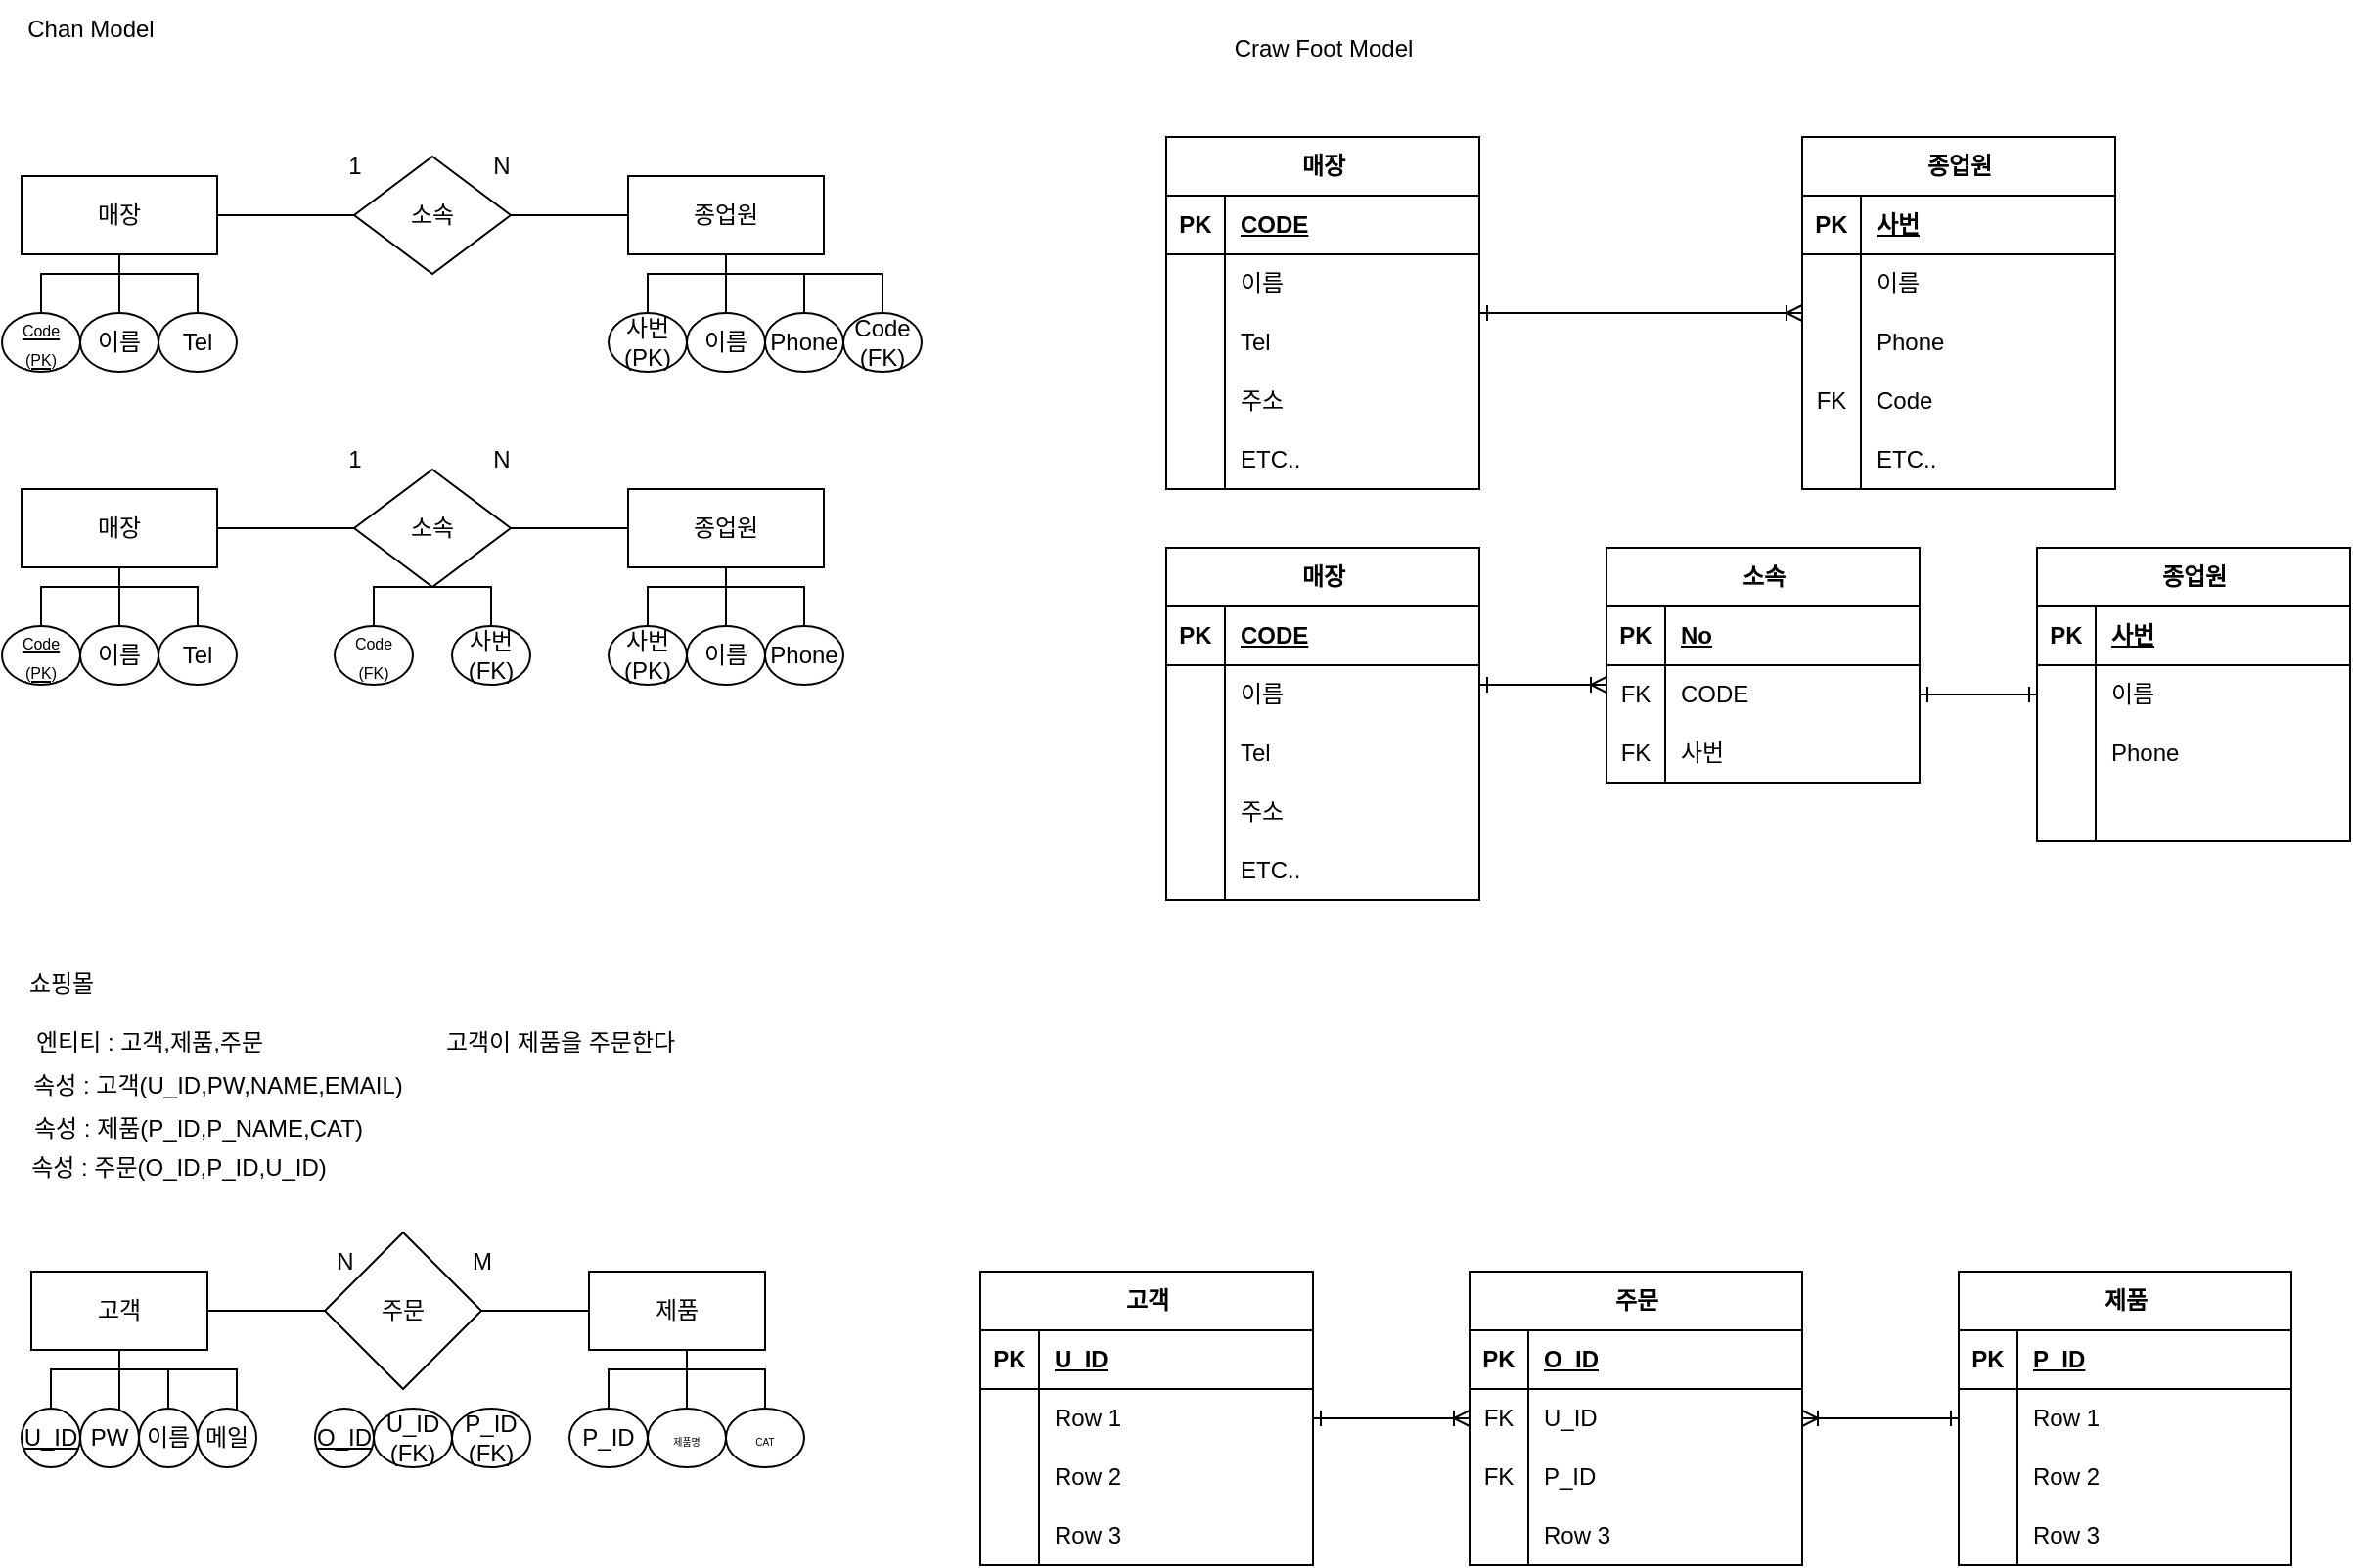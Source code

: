 <mxfile version="21.1.8" type="device">
  <diagram id="R2lEEEUBdFMjLlhIrx00" name="Page-1">
    <mxGraphModel dx="989" dy="527" grid="1" gridSize="10" guides="1" tooltips="1" connect="1" arrows="1" fold="1" page="1" pageScale="1" pageWidth="3300" pageHeight="4681" math="0" shadow="0" extFonts="Permanent Marker^https://fonts.googleapis.com/css?family=Permanent+Marker">
      <root>
        <mxCell id="0" />
        <mxCell id="1" parent="0" />
        <mxCell id="LrqFi6MrWJt78rN_CnwS-1" value="Chan Model" style="text;html=1;align=center;verticalAlign=middle;resizable=0;points=[];autosize=1;strokeColor=none;fillColor=none;" parent="1" vertex="1">
          <mxGeometry x="30" y="40" width="90" height="30" as="geometry" />
        </mxCell>
        <mxCell id="LrqFi6MrWJt78rN_CnwS-2" value="Craw Foot Model" style="text;html=1;align=center;verticalAlign=middle;resizable=0;points=[];autosize=1;strokeColor=none;fillColor=none;" parent="1" vertex="1">
          <mxGeometry x="650" y="50" width="110" height="30" as="geometry" />
        </mxCell>
        <mxCell id="LrqFi6MrWJt78rN_CnwS-6" value="" style="edgeStyle=orthogonalEdgeStyle;rounded=0;orthogonalLoop=1;jettySize=auto;html=1;endArrow=none;endFill=0;" parent="1" source="LrqFi6MrWJt78rN_CnwS-3" target="LrqFi6MrWJt78rN_CnwS-5" edge="1">
          <mxGeometry relative="1" as="geometry" />
        </mxCell>
        <mxCell id="LrqFi6MrWJt78rN_CnwS-3" value="매장" style="whiteSpace=wrap;html=1;align=center;" parent="1" vertex="1">
          <mxGeometry x="40" y="130" width="100" height="40" as="geometry" />
        </mxCell>
        <mxCell id="LrqFi6MrWJt78rN_CnwS-8" value="" style="edgeStyle=orthogonalEdgeStyle;rounded=0;orthogonalLoop=1;jettySize=auto;html=1;endArrow=none;endFill=0;" parent="1" source="LrqFi6MrWJt78rN_CnwS-5" target="LrqFi6MrWJt78rN_CnwS-7" edge="1">
          <mxGeometry relative="1" as="geometry" />
        </mxCell>
        <mxCell id="LrqFi6MrWJt78rN_CnwS-5" value="소속" style="rhombus;whiteSpace=wrap;html=1;" parent="1" vertex="1">
          <mxGeometry x="210" y="120" width="80" height="60" as="geometry" />
        </mxCell>
        <mxCell id="LrqFi6MrWJt78rN_CnwS-7" value="종업원" style="whiteSpace=wrap;html=1;" parent="1" vertex="1">
          <mxGeometry x="350" y="130" width="100" height="40" as="geometry" />
        </mxCell>
        <mxCell id="LrqFi6MrWJt78rN_CnwS-9" value="1" style="text;html=1;align=center;verticalAlign=middle;resizable=0;points=[];autosize=1;strokeColor=none;fillColor=none;" parent="1" vertex="1">
          <mxGeometry x="195" y="110" width="30" height="30" as="geometry" />
        </mxCell>
        <mxCell id="LrqFi6MrWJt78rN_CnwS-10" value="N" style="text;html=1;align=center;verticalAlign=middle;resizable=0;points=[];autosize=1;strokeColor=none;fillColor=none;" parent="1" vertex="1">
          <mxGeometry x="270" y="110" width="30" height="30" as="geometry" />
        </mxCell>
        <mxCell id="LrqFi6MrWJt78rN_CnwS-15" value="" style="edgeStyle=orthogonalEdgeStyle;rounded=0;orthogonalLoop=1;jettySize=auto;html=1;endArrow=none;endFill=0;" parent="1" source="LrqFi6MrWJt78rN_CnwS-11" target="LrqFi6MrWJt78rN_CnwS-3" edge="1">
          <mxGeometry relative="1" as="geometry" />
        </mxCell>
        <mxCell id="LrqFi6MrWJt78rN_CnwS-11" value="&lt;u style=&quot;font-size: 8px;&quot;&gt;Code&lt;br style=&quot;font-size: 8px;&quot;&gt;(PK)&lt;br&gt;&lt;/u&gt;" style="ellipse;whiteSpace=wrap;html=1;" parent="1" vertex="1">
          <mxGeometry x="30" y="200" width="40" height="30" as="geometry" />
        </mxCell>
        <mxCell id="LrqFi6MrWJt78rN_CnwS-16" value="" style="edgeStyle=orthogonalEdgeStyle;rounded=0;orthogonalLoop=1;jettySize=auto;html=1;endArrow=none;endFill=0;" parent="1" source="LrqFi6MrWJt78rN_CnwS-13" target="LrqFi6MrWJt78rN_CnwS-3" edge="1">
          <mxGeometry relative="1" as="geometry" />
        </mxCell>
        <mxCell id="LrqFi6MrWJt78rN_CnwS-13" value="이름" style="ellipse;whiteSpace=wrap;html=1;" parent="1" vertex="1">
          <mxGeometry x="70" y="200" width="40" height="30" as="geometry" />
        </mxCell>
        <mxCell id="LrqFi6MrWJt78rN_CnwS-17" value="" style="edgeStyle=orthogonalEdgeStyle;rounded=0;orthogonalLoop=1;jettySize=auto;html=1;endArrow=none;endFill=0;" parent="1" source="LrqFi6MrWJt78rN_CnwS-14" target="LrqFi6MrWJt78rN_CnwS-3" edge="1">
          <mxGeometry relative="1" as="geometry">
            <Array as="points">
              <mxPoint x="130" y="180" />
              <mxPoint x="90" y="180" />
            </Array>
          </mxGeometry>
        </mxCell>
        <mxCell id="LrqFi6MrWJt78rN_CnwS-14" value="Tel" style="ellipse;whiteSpace=wrap;html=1;" parent="1" vertex="1">
          <mxGeometry x="110" y="200" width="40" height="30" as="geometry" />
        </mxCell>
        <mxCell id="LrqFi6MrWJt78rN_CnwS-21" value="" style="edgeStyle=orthogonalEdgeStyle;rounded=0;orthogonalLoop=1;jettySize=auto;html=1;endArrow=none;endFill=0;" parent="1" source="LrqFi6MrWJt78rN_CnwS-18" target="LrqFi6MrWJt78rN_CnwS-7" edge="1">
          <mxGeometry relative="1" as="geometry">
            <Array as="points">
              <mxPoint x="360" y="180" />
              <mxPoint x="400" y="180" />
            </Array>
          </mxGeometry>
        </mxCell>
        <mxCell id="LrqFi6MrWJt78rN_CnwS-18" value="사번&lt;br&gt;(PK)" style="ellipse;whiteSpace=wrap;html=1;" parent="1" vertex="1">
          <mxGeometry x="340" y="200" width="40" height="30" as="geometry" />
        </mxCell>
        <mxCell id="LrqFi6MrWJt78rN_CnwS-22" value="" style="edgeStyle=orthogonalEdgeStyle;rounded=0;orthogonalLoop=1;jettySize=auto;html=1;endArrow=none;endFill=0;" parent="1" source="LrqFi6MrWJt78rN_CnwS-19" target="LrqFi6MrWJt78rN_CnwS-7" edge="1">
          <mxGeometry relative="1" as="geometry" />
        </mxCell>
        <mxCell id="LrqFi6MrWJt78rN_CnwS-19" value="이름" style="ellipse;whiteSpace=wrap;html=1;" parent="1" vertex="1">
          <mxGeometry x="380" y="200" width="40" height="30" as="geometry" />
        </mxCell>
        <mxCell id="LrqFi6MrWJt78rN_CnwS-23" value="" style="edgeStyle=orthogonalEdgeStyle;rounded=0;orthogonalLoop=1;jettySize=auto;html=1;endArrow=none;endFill=0;" parent="1" source="LrqFi6MrWJt78rN_CnwS-20" target="LrqFi6MrWJt78rN_CnwS-7" edge="1">
          <mxGeometry relative="1" as="geometry">
            <Array as="points">
              <mxPoint x="440" y="180" />
              <mxPoint x="400" y="180" />
            </Array>
          </mxGeometry>
        </mxCell>
        <mxCell id="LrqFi6MrWJt78rN_CnwS-20" value="Phone" style="ellipse;whiteSpace=wrap;html=1;" parent="1" vertex="1">
          <mxGeometry x="420" y="200" width="40" height="30" as="geometry" />
        </mxCell>
        <mxCell id="LrqFi6MrWJt78rN_CnwS-25" value="" style="edgeStyle=orthogonalEdgeStyle;rounded=0;orthogonalLoop=1;jettySize=auto;html=1;endArrow=none;endFill=0;" parent="1" source="LrqFi6MrWJt78rN_CnwS-24" target="LrqFi6MrWJt78rN_CnwS-7" edge="1">
          <mxGeometry relative="1" as="geometry">
            <Array as="points">
              <mxPoint x="480" y="180" />
              <mxPoint x="400" y="180" />
            </Array>
          </mxGeometry>
        </mxCell>
        <mxCell id="LrqFi6MrWJt78rN_CnwS-24" value="Code&lt;br&gt;(FK)" style="ellipse;whiteSpace=wrap;html=1;" parent="1" vertex="1">
          <mxGeometry x="460" y="200" width="40" height="30" as="geometry" />
        </mxCell>
        <mxCell id="LrqFi6MrWJt78rN_CnwS-26" value="" style="edgeStyle=orthogonalEdgeStyle;rounded=0;orthogonalLoop=1;jettySize=auto;html=1;endArrow=none;endFill=0;" parent="1" source="LrqFi6MrWJt78rN_CnwS-27" target="LrqFi6MrWJt78rN_CnwS-29" edge="1">
          <mxGeometry relative="1" as="geometry" />
        </mxCell>
        <mxCell id="LrqFi6MrWJt78rN_CnwS-27" value="매장" style="whiteSpace=wrap;html=1;align=center;" parent="1" vertex="1">
          <mxGeometry x="40" y="290" width="100" height="40" as="geometry" />
        </mxCell>
        <mxCell id="LrqFi6MrWJt78rN_CnwS-28" value="" style="edgeStyle=orthogonalEdgeStyle;rounded=0;orthogonalLoop=1;jettySize=auto;html=1;endArrow=none;endFill=0;" parent="1" source="LrqFi6MrWJt78rN_CnwS-29" target="LrqFi6MrWJt78rN_CnwS-30" edge="1">
          <mxGeometry relative="1" as="geometry" />
        </mxCell>
        <mxCell id="LrqFi6MrWJt78rN_CnwS-29" value="소속" style="rhombus;whiteSpace=wrap;html=1;" parent="1" vertex="1">
          <mxGeometry x="210" y="280" width="80" height="60" as="geometry" />
        </mxCell>
        <mxCell id="LrqFi6MrWJt78rN_CnwS-30" value="종업원" style="whiteSpace=wrap;html=1;" parent="1" vertex="1">
          <mxGeometry x="350" y="290" width="100" height="40" as="geometry" />
        </mxCell>
        <mxCell id="LrqFi6MrWJt78rN_CnwS-31" value="1" style="text;html=1;align=center;verticalAlign=middle;resizable=0;points=[];autosize=1;strokeColor=none;fillColor=none;" parent="1" vertex="1">
          <mxGeometry x="195" y="260" width="30" height="30" as="geometry" />
        </mxCell>
        <mxCell id="LrqFi6MrWJt78rN_CnwS-52" value="" style="edgeStyle=orthogonalEdgeStyle;rounded=0;orthogonalLoop=1;jettySize=auto;html=1;exitX=0.5;exitY=1;exitDx=0;exitDy=0;endArrow=none;endFill=0;" parent="1" source="LrqFi6MrWJt78rN_CnwS-29" target="LrqFi6MrWJt78rN_CnwS-50" edge="1">
          <mxGeometry relative="1" as="geometry">
            <Array as="points">
              <mxPoint x="280" y="340" />
            </Array>
          </mxGeometry>
        </mxCell>
        <mxCell id="LrqFi6MrWJt78rN_CnwS-32" value="N" style="text;html=1;align=center;verticalAlign=middle;resizable=0;points=[];autosize=1;strokeColor=none;fillColor=none;" parent="1" vertex="1">
          <mxGeometry x="270" y="260" width="30" height="30" as="geometry" />
        </mxCell>
        <mxCell id="LrqFi6MrWJt78rN_CnwS-33" value="" style="edgeStyle=orthogonalEdgeStyle;rounded=0;orthogonalLoop=1;jettySize=auto;html=1;endArrow=none;endFill=0;" parent="1" source="LrqFi6MrWJt78rN_CnwS-34" target="LrqFi6MrWJt78rN_CnwS-27" edge="1">
          <mxGeometry relative="1" as="geometry" />
        </mxCell>
        <mxCell id="LrqFi6MrWJt78rN_CnwS-34" value="&lt;u style=&quot;font-size: 8px;&quot;&gt;Code&lt;br style=&quot;font-size: 8px;&quot;&gt;(PK)&lt;br&gt;&lt;/u&gt;" style="ellipse;whiteSpace=wrap;html=1;" parent="1" vertex="1">
          <mxGeometry x="30" y="360" width="40" height="30" as="geometry" />
        </mxCell>
        <mxCell id="LrqFi6MrWJt78rN_CnwS-35" value="" style="edgeStyle=orthogonalEdgeStyle;rounded=0;orthogonalLoop=1;jettySize=auto;html=1;endArrow=none;endFill=0;" parent="1" source="LrqFi6MrWJt78rN_CnwS-36" target="LrqFi6MrWJt78rN_CnwS-27" edge="1">
          <mxGeometry relative="1" as="geometry" />
        </mxCell>
        <mxCell id="LrqFi6MrWJt78rN_CnwS-36" value="이름" style="ellipse;whiteSpace=wrap;html=1;" parent="1" vertex="1">
          <mxGeometry x="70" y="360" width="40" height="30" as="geometry" />
        </mxCell>
        <mxCell id="LrqFi6MrWJt78rN_CnwS-37" value="" style="edgeStyle=orthogonalEdgeStyle;rounded=0;orthogonalLoop=1;jettySize=auto;html=1;endArrow=none;endFill=0;" parent="1" source="LrqFi6MrWJt78rN_CnwS-38" target="LrqFi6MrWJt78rN_CnwS-27" edge="1">
          <mxGeometry relative="1" as="geometry">
            <Array as="points">
              <mxPoint x="130" y="340" />
              <mxPoint x="90" y="340" />
            </Array>
          </mxGeometry>
        </mxCell>
        <mxCell id="LrqFi6MrWJt78rN_CnwS-38" value="Tel" style="ellipse;whiteSpace=wrap;html=1;" parent="1" vertex="1">
          <mxGeometry x="110" y="360" width="40" height="30" as="geometry" />
        </mxCell>
        <mxCell id="LrqFi6MrWJt78rN_CnwS-39" value="" style="edgeStyle=orthogonalEdgeStyle;rounded=0;orthogonalLoop=1;jettySize=auto;html=1;endArrow=none;endFill=0;" parent="1" source="LrqFi6MrWJt78rN_CnwS-40" target="LrqFi6MrWJt78rN_CnwS-30" edge="1">
          <mxGeometry relative="1" as="geometry">
            <Array as="points">
              <mxPoint x="360" y="340" />
              <mxPoint x="400" y="340" />
            </Array>
          </mxGeometry>
        </mxCell>
        <mxCell id="LrqFi6MrWJt78rN_CnwS-40" value="사번&lt;br&gt;(PK)" style="ellipse;whiteSpace=wrap;html=1;" parent="1" vertex="1">
          <mxGeometry x="340" y="360" width="40" height="30" as="geometry" />
        </mxCell>
        <mxCell id="LrqFi6MrWJt78rN_CnwS-41" value="" style="edgeStyle=orthogonalEdgeStyle;rounded=0;orthogonalLoop=1;jettySize=auto;html=1;endArrow=none;endFill=0;" parent="1" source="LrqFi6MrWJt78rN_CnwS-42" target="LrqFi6MrWJt78rN_CnwS-30" edge="1">
          <mxGeometry relative="1" as="geometry" />
        </mxCell>
        <mxCell id="LrqFi6MrWJt78rN_CnwS-42" value="이름" style="ellipse;whiteSpace=wrap;html=1;" parent="1" vertex="1">
          <mxGeometry x="380" y="360" width="40" height="30" as="geometry" />
        </mxCell>
        <mxCell id="LrqFi6MrWJt78rN_CnwS-43" value="" style="edgeStyle=orthogonalEdgeStyle;rounded=0;orthogonalLoop=1;jettySize=auto;html=1;endArrow=none;endFill=0;" parent="1" source="LrqFi6MrWJt78rN_CnwS-44" target="LrqFi6MrWJt78rN_CnwS-30" edge="1">
          <mxGeometry relative="1" as="geometry">
            <Array as="points">
              <mxPoint x="440" y="340" />
              <mxPoint x="400" y="340" />
            </Array>
          </mxGeometry>
        </mxCell>
        <mxCell id="LrqFi6MrWJt78rN_CnwS-44" value="Phone" style="ellipse;whiteSpace=wrap;html=1;" parent="1" vertex="1">
          <mxGeometry x="420" y="360" width="40" height="30" as="geometry" />
        </mxCell>
        <mxCell id="LrqFi6MrWJt78rN_CnwS-49" value="" style="edgeStyle=orthogonalEdgeStyle;rounded=0;orthogonalLoop=1;jettySize=auto;html=1;entryX=0.5;entryY=1;entryDx=0;entryDy=0;endArrow=none;endFill=0;" parent="1" source="LrqFi6MrWJt78rN_CnwS-47" target="LrqFi6MrWJt78rN_CnwS-29" edge="1">
          <mxGeometry relative="1" as="geometry" />
        </mxCell>
        <mxCell id="LrqFi6MrWJt78rN_CnwS-47" value="&lt;span style=&quot;font-size: 8px;&quot;&gt;Code&lt;br&gt;(FK)&lt;br&gt;&lt;/span&gt;" style="ellipse;whiteSpace=wrap;html=1;" parent="1" vertex="1">
          <mxGeometry x="200" y="360" width="40" height="30" as="geometry" />
        </mxCell>
        <mxCell id="LrqFi6MrWJt78rN_CnwS-50" value="사번&lt;br&gt;(FK)" style="ellipse;whiteSpace=wrap;html=1;" parent="1" vertex="1">
          <mxGeometry x="260" y="360" width="40" height="30" as="geometry" />
        </mxCell>
        <mxCell id="LrqFi6MrWJt78rN_CnwS-97" value="" style="edgeStyle=orthogonalEdgeStyle;rounded=0;orthogonalLoop=1;jettySize=auto;html=1;startArrow=ERone;startFill=0;endArrow=ERoneToMany;endFill=0;" parent="1" source="LrqFi6MrWJt78rN_CnwS-53" target="LrqFi6MrWJt78rN_CnwS-81" edge="1">
          <mxGeometry relative="1" as="geometry" />
        </mxCell>
        <mxCell id="LrqFi6MrWJt78rN_CnwS-53" value="매장" style="shape=table;startSize=30;container=1;collapsible=1;childLayout=tableLayout;fixedRows=1;rowLines=0;fontStyle=1;align=center;resizeLast=1;html=1;" parent="1" vertex="1">
          <mxGeometry x="625" y="110" width="160" height="180" as="geometry" />
        </mxCell>
        <mxCell id="LrqFi6MrWJt78rN_CnwS-54" value="" style="shape=tableRow;horizontal=0;startSize=0;swimlaneHead=0;swimlaneBody=0;fillColor=none;collapsible=0;dropTarget=0;points=[[0,0.5],[1,0.5]];portConstraint=eastwest;top=0;left=0;right=0;bottom=1;" parent="LrqFi6MrWJt78rN_CnwS-53" vertex="1">
          <mxGeometry y="30" width="160" height="30" as="geometry" />
        </mxCell>
        <mxCell id="LrqFi6MrWJt78rN_CnwS-55" value="PK" style="shape=partialRectangle;connectable=0;fillColor=none;top=0;left=0;bottom=0;right=0;fontStyle=1;overflow=hidden;whiteSpace=wrap;html=1;" parent="LrqFi6MrWJt78rN_CnwS-54" vertex="1">
          <mxGeometry width="30" height="30" as="geometry">
            <mxRectangle width="30" height="30" as="alternateBounds" />
          </mxGeometry>
        </mxCell>
        <mxCell id="LrqFi6MrWJt78rN_CnwS-56" value="CODE" style="shape=partialRectangle;connectable=0;fillColor=none;top=0;left=0;bottom=0;right=0;align=left;spacingLeft=6;fontStyle=5;overflow=hidden;whiteSpace=wrap;html=1;" parent="LrqFi6MrWJt78rN_CnwS-54" vertex="1">
          <mxGeometry x="30" width="130" height="30" as="geometry">
            <mxRectangle width="130" height="30" as="alternateBounds" />
          </mxGeometry>
        </mxCell>
        <mxCell id="LrqFi6MrWJt78rN_CnwS-57" value="" style="shape=tableRow;horizontal=0;startSize=0;swimlaneHead=0;swimlaneBody=0;fillColor=none;collapsible=0;dropTarget=0;points=[[0,0.5],[1,0.5]];portConstraint=eastwest;top=0;left=0;right=0;bottom=0;" parent="LrqFi6MrWJt78rN_CnwS-53" vertex="1">
          <mxGeometry y="60" width="160" height="30" as="geometry" />
        </mxCell>
        <mxCell id="LrqFi6MrWJt78rN_CnwS-58" value="" style="shape=partialRectangle;connectable=0;fillColor=none;top=0;left=0;bottom=0;right=0;editable=1;overflow=hidden;whiteSpace=wrap;html=1;" parent="LrqFi6MrWJt78rN_CnwS-57" vertex="1">
          <mxGeometry width="30" height="30" as="geometry">
            <mxRectangle width="30" height="30" as="alternateBounds" />
          </mxGeometry>
        </mxCell>
        <mxCell id="LrqFi6MrWJt78rN_CnwS-59" value="이름" style="shape=partialRectangle;connectable=0;fillColor=none;top=0;left=0;bottom=0;right=0;align=left;spacingLeft=6;overflow=hidden;whiteSpace=wrap;html=1;" parent="LrqFi6MrWJt78rN_CnwS-57" vertex="1">
          <mxGeometry x="30" width="130" height="30" as="geometry">
            <mxRectangle width="130" height="30" as="alternateBounds" />
          </mxGeometry>
        </mxCell>
        <mxCell id="LrqFi6MrWJt78rN_CnwS-60" value="" style="shape=tableRow;horizontal=0;startSize=0;swimlaneHead=0;swimlaneBody=0;fillColor=none;collapsible=0;dropTarget=0;points=[[0,0.5],[1,0.5]];portConstraint=eastwest;top=0;left=0;right=0;bottom=0;" parent="LrqFi6MrWJt78rN_CnwS-53" vertex="1">
          <mxGeometry y="90" width="160" height="30" as="geometry" />
        </mxCell>
        <mxCell id="LrqFi6MrWJt78rN_CnwS-61" value="" style="shape=partialRectangle;connectable=0;fillColor=none;top=0;left=0;bottom=0;right=0;editable=1;overflow=hidden;whiteSpace=wrap;html=1;" parent="LrqFi6MrWJt78rN_CnwS-60" vertex="1">
          <mxGeometry width="30" height="30" as="geometry">
            <mxRectangle width="30" height="30" as="alternateBounds" />
          </mxGeometry>
        </mxCell>
        <mxCell id="LrqFi6MrWJt78rN_CnwS-62" value="Tel" style="shape=partialRectangle;connectable=0;fillColor=none;top=0;left=0;bottom=0;right=0;align=left;spacingLeft=6;overflow=hidden;whiteSpace=wrap;html=1;" parent="LrqFi6MrWJt78rN_CnwS-60" vertex="1">
          <mxGeometry x="30" width="130" height="30" as="geometry">
            <mxRectangle width="130" height="30" as="alternateBounds" />
          </mxGeometry>
        </mxCell>
        <mxCell id="LrqFi6MrWJt78rN_CnwS-63" value="" style="shape=tableRow;horizontal=0;startSize=0;swimlaneHead=0;swimlaneBody=0;fillColor=none;collapsible=0;dropTarget=0;points=[[0,0.5],[1,0.5]];portConstraint=eastwest;top=0;left=0;right=0;bottom=0;" parent="LrqFi6MrWJt78rN_CnwS-53" vertex="1">
          <mxGeometry y="120" width="160" height="30" as="geometry" />
        </mxCell>
        <mxCell id="LrqFi6MrWJt78rN_CnwS-64" value="" style="shape=partialRectangle;connectable=0;fillColor=none;top=0;left=0;bottom=0;right=0;editable=1;overflow=hidden;whiteSpace=wrap;html=1;" parent="LrqFi6MrWJt78rN_CnwS-63" vertex="1">
          <mxGeometry width="30" height="30" as="geometry">
            <mxRectangle width="30" height="30" as="alternateBounds" />
          </mxGeometry>
        </mxCell>
        <mxCell id="LrqFi6MrWJt78rN_CnwS-65" value="주소" style="shape=partialRectangle;connectable=0;fillColor=none;top=0;left=0;bottom=0;right=0;align=left;spacingLeft=6;overflow=hidden;whiteSpace=wrap;html=1;" parent="LrqFi6MrWJt78rN_CnwS-63" vertex="1">
          <mxGeometry x="30" width="130" height="30" as="geometry">
            <mxRectangle width="130" height="30" as="alternateBounds" />
          </mxGeometry>
        </mxCell>
        <mxCell id="LrqFi6MrWJt78rN_CnwS-66" value="" style="shape=tableRow;horizontal=0;startSize=0;swimlaneHead=0;swimlaneBody=0;fillColor=none;collapsible=0;dropTarget=0;points=[[0,0.5],[1,0.5]];portConstraint=eastwest;top=0;left=0;right=0;bottom=0;" parent="LrqFi6MrWJt78rN_CnwS-53" vertex="1">
          <mxGeometry y="150" width="160" height="30" as="geometry" />
        </mxCell>
        <mxCell id="LrqFi6MrWJt78rN_CnwS-67" value="" style="shape=partialRectangle;connectable=0;fillColor=none;top=0;left=0;bottom=0;right=0;editable=1;overflow=hidden;whiteSpace=wrap;html=1;" parent="LrqFi6MrWJt78rN_CnwS-66" vertex="1">
          <mxGeometry width="30" height="30" as="geometry">
            <mxRectangle width="30" height="30" as="alternateBounds" />
          </mxGeometry>
        </mxCell>
        <mxCell id="LrqFi6MrWJt78rN_CnwS-68" value="ETC.." style="shape=partialRectangle;connectable=0;fillColor=none;top=0;left=0;bottom=0;right=0;align=left;spacingLeft=6;overflow=hidden;whiteSpace=wrap;html=1;" parent="LrqFi6MrWJt78rN_CnwS-66" vertex="1">
          <mxGeometry x="30" width="130" height="30" as="geometry">
            <mxRectangle width="130" height="30" as="alternateBounds" />
          </mxGeometry>
        </mxCell>
        <mxCell id="LrqFi6MrWJt78rN_CnwS-81" value="종업원" style="shape=table;startSize=30;container=1;collapsible=1;childLayout=tableLayout;fixedRows=1;rowLines=0;fontStyle=1;align=center;resizeLast=1;html=1;" parent="1" vertex="1">
          <mxGeometry x="950" y="110" width="160" height="180" as="geometry" />
        </mxCell>
        <mxCell id="LrqFi6MrWJt78rN_CnwS-82" value="" style="shape=tableRow;horizontal=0;startSize=0;swimlaneHead=0;swimlaneBody=0;fillColor=none;collapsible=0;dropTarget=0;points=[[0,0.5],[1,0.5]];portConstraint=eastwest;top=0;left=0;right=0;bottom=1;" parent="LrqFi6MrWJt78rN_CnwS-81" vertex="1">
          <mxGeometry y="30" width="160" height="30" as="geometry" />
        </mxCell>
        <mxCell id="LrqFi6MrWJt78rN_CnwS-83" value="PK" style="shape=partialRectangle;connectable=0;fillColor=none;top=0;left=0;bottom=0;right=0;fontStyle=1;overflow=hidden;whiteSpace=wrap;html=1;" parent="LrqFi6MrWJt78rN_CnwS-82" vertex="1">
          <mxGeometry width="30" height="30" as="geometry">
            <mxRectangle width="30" height="30" as="alternateBounds" />
          </mxGeometry>
        </mxCell>
        <mxCell id="LrqFi6MrWJt78rN_CnwS-84" value="사번" style="shape=partialRectangle;connectable=0;fillColor=none;top=0;left=0;bottom=0;right=0;align=left;spacingLeft=6;fontStyle=5;overflow=hidden;whiteSpace=wrap;html=1;" parent="LrqFi6MrWJt78rN_CnwS-82" vertex="1">
          <mxGeometry x="30" width="130" height="30" as="geometry">
            <mxRectangle width="130" height="30" as="alternateBounds" />
          </mxGeometry>
        </mxCell>
        <mxCell id="LrqFi6MrWJt78rN_CnwS-85" value="" style="shape=tableRow;horizontal=0;startSize=0;swimlaneHead=0;swimlaneBody=0;fillColor=none;collapsible=0;dropTarget=0;points=[[0,0.5],[1,0.5]];portConstraint=eastwest;top=0;left=0;right=0;bottom=0;" parent="LrqFi6MrWJt78rN_CnwS-81" vertex="1">
          <mxGeometry y="60" width="160" height="30" as="geometry" />
        </mxCell>
        <mxCell id="LrqFi6MrWJt78rN_CnwS-86" value="" style="shape=partialRectangle;connectable=0;fillColor=none;top=0;left=0;bottom=0;right=0;editable=1;overflow=hidden;whiteSpace=wrap;html=1;" parent="LrqFi6MrWJt78rN_CnwS-85" vertex="1">
          <mxGeometry width="30" height="30" as="geometry">
            <mxRectangle width="30" height="30" as="alternateBounds" />
          </mxGeometry>
        </mxCell>
        <mxCell id="LrqFi6MrWJt78rN_CnwS-87" value="이름" style="shape=partialRectangle;connectable=0;fillColor=none;top=0;left=0;bottom=0;right=0;align=left;spacingLeft=6;overflow=hidden;whiteSpace=wrap;html=1;" parent="LrqFi6MrWJt78rN_CnwS-85" vertex="1">
          <mxGeometry x="30" width="130" height="30" as="geometry">
            <mxRectangle width="130" height="30" as="alternateBounds" />
          </mxGeometry>
        </mxCell>
        <mxCell id="LrqFi6MrWJt78rN_CnwS-88" value="" style="shape=tableRow;horizontal=0;startSize=0;swimlaneHead=0;swimlaneBody=0;fillColor=none;collapsible=0;dropTarget=0;points=[[0,0.5],[1,0.5]];portConstraint=eastwest;top=0;left=0;right=0;bottom=0;" parent="LrqFi6MrWJt78rN_CnwS-81" vertex="1">
          <mxGeometry y="90" width="160" height="30" as="geometry" />
        </mxCell>
        <mxCell id="LrqFi6MrWJt78rN_CnwS-89" value="" style="shape=partialRectangle;connectable=0;fillColor=none;top=0;left=0;bottom=0;right=0;editable=1;overflow=hidden;whiteSpace=wrap;html=1;" parent="LrqFi6MrWJt78rN_CnwS-88" vertex="1">
          <mxGeometry width="30" height="30" as="geometry">
            <mxRectangle width="30" height="30" as="alternateBounds" />
          </mxGeometry>
        </mxCell>
        <mxCell id="LrqFi6MrWJt78rN_CnwS-90" value="Phone" style="shape=partialRectangle;connectable=0;fillColor=none;top=0;left=0;bottom=0;right=0;align=left;spacingLeft=6;overflow=hidden;whiteSpace=wrap;html=1;" parent="LrqFi6MrWJt78rN_CnwS-88" vertex="1">
          <mxGeometry x="30" width="130" height="30" as="geometry">
            <mxRectangle width="130" height="30" as="alternateBounds" />
          </mxGeometry>
        </mxCell>
        <mxCell id="LrqFi6MrWJt78rN_CnwS-91" value="" style="shape=tableRow;horizontal=0;startSize=0;swimlaneHead=0;swimlaneBody=0;fillColor=none;collapsible=0;dropTarget=0;points=[[0,0.5],[1,0.5]];portConstraint=eastwest;top=0;left=0;right=0;bottom=0;" parent="LrqFi6MrWJt78rN_CnwS-81" vertex="1">
          <mxGeometry y="120" width="160" height="30" as="geometry" />
        </mxCell>
        <mxCell id="LrqFi6MrWJt78rN_CnwS-92" value="FK" style="shape=partialRectangle;connectable=0;fillColor=none;top=0;left=0;bottom=0;right=0;editable=1;overflow=hidden;whiteSpace=wrap;html=1;" parent="LrqFi6MrWJt78rN_CnwS-91" vertex="1">
          <mxGeometry width="30" height="30" as="geometry">
            <mxRectangle width="30" height="30" as="alternateBounds" />
          </mxGeometry>
        </mxCell>
        <mxCell id="LrqFi6MrWJt78rN_CnwS-93" value="Code" style="shape=partialRectangle;connectable=0;fillColor=none;top=0;left=0;bottom=0;right=0;align=left;spacingLeft=6;overflow=hidden;whiteSpace=wrap;html=1;" parent="LrqFi6MrWJt78rN_CnwS-91" vertex="1">
          <mxGeometry x="30" width="130" height="30" as="geometry">
            <mxRectangle width="130" height="30" as="alternateBounds" />
          </mxGeometry>
        </mxCell>
        <mxCell id="LrqFi6MrWJt78rN_CnwS-94" value="" style="shape=tableRow;horizontal=0;startSize=0;swimlaneHead=0;swimlaneBody=0;fillColor=none;collapsible=0;dropTarget=0;points=[[0,0.5],[1,0.5]];portConstraint=eastwest;top=0;left=0;right=0;bottom=0;" parent="LrqFi6MrWJt78rN_CnwS-81" vertex="1">
          <mxGeometry y="150" width="160" height="30" as="geometry" />
        </mxCell>
        <mxCell id="LrqFi6MrWJt78rN_CnwS-95" value="" style="shape=partialRectangle;connectable=0;fillColor=none;top=0;left=0;bottom=0;right=0;editable=1;overflow=hidden;whiteSpace=wrap;html=1;" parent="LrqFi6MrWJt78rN_CnwS-94" vertex="1">
          <mxGeometry width="30" height="30" as="geometry">
            <mxRectangle width="30" height="30" as="alternateBounds" />
          </mxGeometry>
        </mxCell>
        <mxCell id="LrqFi6MrWJt78rN_CnwS-96" value="ETC.." style="shape=partialRectangle;connectable=0;fillColor=none;top=0;left=0;bottom=0;right=0;align=left;spacingLeft=6;overflow=hidden;whiteSpace=wrap;html=1;" parent="LrqFi6MrWJt78rN_CnwS-94" vertex="1">
          <mxGeometry x="30" width="130" height="30" as="geometry">
            <mxRectangle width="130" height="30" as="alternateBounds" />
          </mxGeometry>
        </mxCell>
        <mxCell id="LrqFi6MrWJt78rN_CnwS-146" value="" style="edgeStyle=orthogonalEdgeStyle;rounded=0;orthogonalLoop=1;jettySize=auto;html=1;startArrow=ERone;startFill=0;endArrow=ERoneToMany;endFill=0;" parent="1" source="LrqFi6MrWJt78rN_CnwS-98" target="LrqFi6MrWJt78rN_CnwS-130" edge="1">
          <mxGeometry relative="1" as="geometry">
            <Array as="points">
              <mxPoint x="820" y="390" />
              <mxPoint x="820" y="390" />
            </Array>
          </mxGeometry>
        </mxCell>
        <mxCell id="LrqFi6MrWJt78rN_CnwS-98" value="매장" style="shape=table;startSize=30;container=1;collapsible=1;childLayout=tableLayout;fixedRows=1;rowLines=0;fontStyle=1;align=center;resizeLast=1;html=1;" parent="1" vertex="1">
          <mxGeometry x="625" y="320" width="160" height="180" as="geometry" />
        </mxCell>
        <mxCell id="LrqFi6MrWJt78rN_CnwS-99" value="" style="shape=tableRow;horizontal=0;startSize=0;swimlaneHead=0;swimlaneBody=0;fillColor=none;collapsible=0;dropTarget=0;points=[[0,0.5],[1,0.5]];portConstraint=eastwest;top=0;left=0;right=0;bottom=1;" parent="LrqFi6MrWJt78rN_CnwS-98" vertex="1">
          <mxGeometry y="30" width="160" height="30" as="geometry" />
        </mxCell>
        <mxCell id="LrqFi6MrWJt78rN_CnwS-100" value="PK" style="shape=partialRectangle;connectable=0;fillColor=none;top=0;left=0;bottom=0;right=0;fontStyle=1;overflow=hidden;whiteSpace=wrap;html=1;" parent="LrqFi6MrWJt78rN_CnwS-99" vertex="1">
          <mxGeometry width="30" height="30" as="geometry">
            <mxRectangle width="30" height="30" as="alternateBounds" />
          </mxGeometry>
        </mxCell>
        <mxCell id="LrqFi6MrWJt78rN_CnwS-101" value="CODE" style="shape=partialRectangle;connectable=0;fillColor=none;top=0;left=0;bottom=0;right=0;align=left;spacingLeft=6;fontStyle=5;overflow=hidden;whiteSpace=wrap;html=1;" parent="LrqFi6MrWJt78rN_CnwS-99" vertex="1">
          <mxGeometry x="30" width="130" height="30" as="geometry">
            <mxRectangle width="130" height="30" as="alternateBounds" />
          </mxGeometry>
        </mxCell>
        <mxCell id="LrqFi6MrWJt78rN_CnwS-102" value="" style="shape=tableRow;horizontal=0;startSize=0;swimlaneHead=0;swimlaneBody=0;fillColor=none;collapsible=0;dropTarget=0;points=[[0,0.5],[1,0.5]];portConstraint=eastwest;top=0;left=0;right=0;bottom=0;" parent="LrqFi6MrWJt78rN_CnwS-98" vertex="1">
          <mxGeometry y="60" width="160" height="30" as="geometry" />
        </mxCell>
        <mxCell id="LrqFi6MrWJt78rN_CnwS-103" value="" style="shape=partialRectangle;connectable=0;fillColor=none;top=0;left=0;bottom=0;right=0;editable=1;overflow=hidden;whiteSpace=wrap;html=1;" parent="LrqFi6MrWJt78rN_CnwS-102" vertex="1">
          <mxGeometry width="30" height="30" as="geometry">
            <mxRectangle width="30" height="30" as="alternateBounds" />
          </mxGeometry>
        </mxCell>
        <mxCell id="LrqFi6MrWJt78rN_CnwS-104" value="이름" style="shape=partialRectangle;connectable=0;fillColor=none;top=0;left=0;bottom=0;right=0;align=left;spacingLeft=6;overflow=hidden;whiteSpace=wrap;html=1;" parent="LrqFi6MrWJt78rN_CnwS-102" vertex="1">
          <mxGeometry x="30" width="130" height="30" as="geometry">
            <mxRectangle width="130" height="30" as="alternateBounds" />
          </mxGeometry>
        </mxCell>
        <mxCell id="LrqFi6MrWJt78rN_CnwS-105" value="" style="shape=tableRow;horizontal=0;startSize=0;swimlaneHead=0;swimlaneBody=0;fillColor=none;collapsible=0;dropTarget=0;points=[[0,0.5],[1,0.5]];portConstraint=eastwest;top=0;left=0;right=0;bottom=0;" parent="LrqFi6MrWJt78rN_CnwS-98" vertex="1">
          <mxGeometry y="90" width="160" height="30" as="geometry" />
        </mxCell>
        <mxCell id="LrqFi6MrWJt78rN_CnwS-106" value="" style="shape=partialRectangle;connectable=0;fillColor=none;top=0;left=0;bottom=0;right=0;editable=1;overflow=hidden;whiteSpace=wrap;html=1;" parent="LrqFi6MrWJt78rN_CnwS-105" vertex="1">
          <mxGeometry width="30" height="30" as="geometry">
            <mxRectangle width="30" height="30" as="alternateBounds" />
          </mxGeometry>
        </mxCell>
        <mxCell id="LrqFi6MrWJt78rN_CnwS-107" value="Tel" style="shape=partialRectangle;connectable=0;fillColor=none;top=0;left=0;bottom=0;right=0;align=left;spacingLeft=6;overflow=hidden;whiteSpace=wrap;html=1;" parent="LrqFi6MrWJt78rN_CnwS-105" vertex="1">
          <mxGeometry x="30" width="130" height="30" as="geometry">
            <mxRectangle width="130" height="30" as="alternateBounds" />
          </mxGeometry>
        </mxCell>
        <mxCell id="LrqFi6MrWJt78rN_CnwS-108" value="" style="shape=tableRow;horizontal=0;startSize=0;swimlaneHead=0;swimlaneBody=0;fillColor=none;collapsible=0;dropTarget=0;points=[[0,0.5],[1,0.5]];portConstraint=eastwest;top=0;left=0;right=0;bottom=0;" parent="LrqFi6MrWJt78rN_CnwS-98" vertex="1">
          <mxGeometry y="120" width="160" height="30" as="geometry" />
        </mxCell>
        <mxCell id="LrqFi6MrWJt78rN_CnwS-109" value="" style="shape=partialRectangle;connectable=0;fillColor=none;top=0;left=0;bottom=0;right=0;editable=1;overflow=hidden;whiteSpace=wrap;html=1;" parent="LrqFi6MrWJt78rN_CnwS-108" vertex="1">
          <mxGeometry width="30" height="30" as="geometry">
            <mxRectangle width="30" height="30" as="alternateBounds" />
          </mxGeometry>
        </mxCell>
        <mxCell id="LrqFi6MrWJt78rN_CnwS-110" value="주소" style="shape=partialRectangle;connectable=0;fillColor=none;top=0;left=0;bottom=0;right=0;align=left;spacingLeft=6;overflow=hidden;whiteSpace=wrap;html=1;" parent="LrqFi6MrWJt78rN_CnwS-108" vertex="1">
          <mxGeometry x="30" width="130" height="30" as="geometry">
            <mxRectangle width="130" height="30" as="alternateBounds" />
          </mxGeometry>
        </mxCell>
        <mxCell id="LrqFi6MrWJt78rN_CnwS-111" value="" style="shape=tableRow;horizontal=0;startSize=0;swimlaneHead=0;swimlaneBody=0;fillColor=none;collapsible=0;dropTarget=0;points=[[0,0.5],[1,0.5]];portConstraint=eastwest;top=0;left=0;right=0;bottom=0;" parent="LrqFi6MrWJt78rN_CnwS-98" vertex="1">
          <mxGeometry y="150" width="160" height="30" as="geometry" />
        </mxCell>
        <mxCell id="LrqFi6MrWJt78rN_CnwS-112" value="" style="shape=partialRectangle;connectable=0;fillColor=none;top=0;left=0;bottom=0;right=0;editable=1;overflow=hidden;whiteSpace=wrap;html=1;" parent="LrqFi6MrWJt78rN_CnwS-111" vertex="1">
          <mxGeometry width="30" height="30" as="geometry">
            <mxRectangle width="30" height="30" as="alternateBounds" />
          </mxGeometry>
        </mxCell>
        <mxCell id="LrqFi6MrWJt78rN_CnwS-113" value="ETC.." style="shape=partialRectangle;connectable=0;fillColor=none;top=0;left=0;bottom=0;right=0;align=left;spacingLeft=6;overflow=hidden;whiteSpace=wrap;html=1;" parent="LrqFi6MrWJt78rN_CnwS-111" vertex="1">
          <mxGeometry x="30" width="130" height="30" as="geometry">
            <mxRectangle width="130" height="30" as="alternateBounds" />
          </mxGeometry>
        </mxCell>
        <mxCell id="LrqFi6MrWJt78rN_CnwS-114" value="종업원" style="shape=table;startSize=30;container=1;collapsible=1;childLayout=tableLayout;fixedRows=1;rowLines=0;fontStyle=1;align=center;resizeLast=1;html=1;" parent="1" vertex="1">
          <mxGeometry x="1070" y="320" width="160" height="150" as="geometry" />
        </mxCell>
        <mxCell id="LrqFi6MrWJt78rN_CnwS-115" value="" style="shape=tableRow;horizontal=0;startSize=0;swimlaneHead=0;swimlaneBody=0;fillColor=none;collapsible=0;dropTarget=0;points=[[0,0.5],[1,0.5]];portConstraint=eastwest;top=0;left=0;right=0;bottom=1;" parent="LrqFi6MrWJt78rN_CnwS-114" vertex="1">
          <mxGeometry y="30" width="160" height="30" as="geometry" />
        </mxCell>
        <mxCell id="LrqFi6MrWJt78rN_CnwS-116" value="PK" style="shape=partialRectangle;connectable=0;fillColor=none;top=0;left=0;bottom=0;right=0;fontStyle=1;overflow=hidden;whiteSpace=wrap;html=1;" parent="LrqFi6MrWJt78rN_CnwS-115" vertex="1">
          <mxGeometry width="30" height="30" as="geometry">
            <mxRectangle width="30" height="30" as="alternateBounds" />
          </mxGeometry>
        </mxCell>
        <mxCell id="LrqFi6MrWJt78rN_CnwS-117" value="사번" style="shape=partialRectangle;connectable=0;fillColor=none;top=0;left=0;bottom=0;right=0;align=left;spacingLeft=6;fontStyle=5;overflow=hidden;whiteSpace=wrap;html=1;" parent="LrqFi6MrWJt78rN_CnwS-115" vertex="1">
          <mxGeometry x="30" width="130" height="30" as="geometry">
            <mxRectangle width="130" height="30" as="alternateBounds" />
          </mxGeometry>
        </mxCell>
        <mxCell id="LrqFi6MrWJt78rN_CnwS-118" value="" style="shape=tableRow;horizontal=0;startSize=0;swimlaneHead=0;swimlaneBody=0;fillColor=none;collapsible=0;dropTarget=0;points=[[0,0.5],[1,0.5]];portConstraint=eastwest;top=0;left=0;right=0;bottom=0;" parent="LrqFi6MrWJt78rN_CnwS-114" vertex="1">
          <mxGeometry y="60" width="160" height="30" as="geometry" />
        </mxCell>
        <mxCell id="LrqFi6MrWJt78rN_CnwS-119" value="" style="shape=partialRectangle;connectable=0;fillColor=none;top=0;left=0;bottom=0;right=0;editable=1;overflow=hidden;whiteSpace=wrap;html=1;" parent="LrqFi6MrWJt78rN_CnwS-118" vertex="1">
          <mxGeometry width="30" height="30" as="geometry">
            <mxRectangle width="30" height="30" as="alternateBounds" />
          </mxGeometry>
        </mxCell>
        <mxCell id="LrqFi6MrWJt78rN_CnwS-120" value="이름" style="shape=partialRectangle;connectable=0;fillColor=none;top=0;left=0;bottom=0;right=0;align=left;spacingLeft=6;overflow=hidden;whiteSpace=wrap;html=1;" parent="LrqFi6MrWJt78rN_CnwS-118" vertex="1">
          <mxGeometry x="30" width="130" height="30" as="geometry">
            <mxRectangle width="130" height="30" as="alternateBounds" />
          </mxGeometry>
        </mxCell>
        <mxCell id="LrqFi6MrWJt78rN_CnwS-121" value="" style="shape=tableRow;horizontal=0;startSize=0;swimlaneHead=0;swimlaneBody=0;fillColor=none;collapsible=0;dropTarget=0;points=[[0,0.5],[1,0.5]];portConstraint=eastwest;top=0;left=0;right=0;bottom=0;" parent="LrqFi6MrWJt78rN_CnwS-114" vertex="1">
          <mxGeometry y="90" width="160" height="30" as="geometry" />
        </mxCell>
        <mxCell id="LrqFi6MrWJt78rN_CnwS-122" value="" style="shape=partialRectangle;connectable=0;fillColor=none;top=0;left=0;bottom=0;right=0;editable=1;overflow=hidden;whiteSpace=wrap;html=1;" parent="LrqFi6MrWJt78rN_CnwS-121" vertex="1">
          <mxGeometry width="30" height="30" as="geometry">
            <mxRectangle width="30" height="30" as="alternateBounds" />
          </mxGeometry>
        </mxCell>
        <mxCell id="LrqFi6MrWJt78rN_CnwS-123" value="Phone" style="shape=partialRectangle;connectable=0;fillColor=none;top=0;left=0;bottom=0;right=0;align=left;spacingLeft=6;overflow=hidden;whiteSpace=wrap;html=1;" parent="LrqFi6MrWJt78rN_CnwS-121" vertex="1">
          <mxGeometry x="30" width="130" height="30" as="geometry">
            <mxRectangle width="130" height="30" as="alternateBounds" />
          </mxGeometry>
        </mxCell>
        <mxCell id="LrqFi6MrWJt78rN_CnwS-127" value="" style="shape=tableRow;horizontal=0;startSize=0;swimlaneHead=0;swimlaneBody=0;fillColor=none;collapsible=0;dropTarget=0;points=[[0,0.5],[1,0.5]];portConstraint=eastwest;top=0;left=0;right=0;bottom=0;" parent="LrqFi6MrWJt78rN_CnwS-114" vertex="1">
          <mxGeometry y="120" width="160" height="30" as="geometry" />
        </mxCell>
        <mxCell id="LrqFi6MrWJt78rN_CnwS-128" value="" style="shape=partialRectangle;connectable=0;fillColor=none;top=0;left=0;bottom=0;right=0;editable=1;overflow=hidden;whiteSpace=wrap;html=1;" parent="LrqFi6MrWJt78rN_CnwS-127" vertex="1">
          <mxGeometry width="30" height="30" as="geometry">
            <mxRectangle width="30" height="30" as="alternateBounds" />
          </mxGeometry>
        </mxCell>
        <mxCell id="LrqFi6MrWJt78rN_CnwS-129" value="" style="shape=partialRectangle;connectable=0;fillColor=none;top=0;left=0;bottom=0;right=0;align=left;spacingLeft=6;overflow=hidden;whiteSpace=wrap;html=1;" parent="LrqFi6MrWJt78rN_CnwS-127" vertex="1">
          <mxGeometry x="30" width="130" height="30" as="geometry">
            <mxRectangle width="130" height="30" as="alternateBounds" />
          </mxGeometry>
        </mxCell>
        <mxCell id="LrqFi6MrWJt78rN_CnwS-130" value="소속" style="shape=table;startSize=30;container=1;collapsible=1;childLayout=tableLayout;fixedRows=1;rowLines=0;fontStyle=1;align=center;resizeLast=1;html=1;" parent="1" vertex="1">
          <mxGeometry x="850" y="320" width="160" height="120" as="geometry" />
        </mxCell>
        <mxCell id="LrqFi6MrWJt78rN_CnwS-131" value="" style="shape=tableRow;horizontal=0;startSize=0;swimlaneHead=0;swimlaneBody=0;fillColor=none;collapsible=0;dropTarget=0;points=[[0,0.5],[1,0.5]];portConstraint=eastwest;top=0;left=0;right=0;bottom=1;" parent="LrqFi6MrWJt78rN_CnwS-130" vertex="1">
          <mxGeometry y="30" width="160" height="30" as="geometry" />
        </mxCell>
        <mxCell id="LrqFi6MrWJt78rN_CnwS-132" value="PK" style="shape=partialRectangle;connectable=0;fillColor=none;top=0;left=0;bottom=0;right=0;fontStyle=1;overflow=hidden;whiteSpace=wrap;html=1;" parent="LrqFi6MrWJt78rN_CnwS-131" vertex="1">
          <mxGeometry width="30" height="30" as="geometry">
            <mxRectangle width="30" height="30" as="alternateBounds" />
          </mxGeometry>
        </mxCell>
        <mxCell id="LrqFi6MrWJt78rN_CnwS-133" value="No" style="shape=partialRectangle;connectable=0;fillColor=none;top=0;left=0;bottom=0;right=0;align=left;spacingLeft=6;fontStyle=5;overflow=hidden;whiteSpace=wrap;html=1;" parent="LrqFi6MrWJt78rN_CnwS-131" vertex="1">
          <mxGeometry x="30" width="130" height="30" as="geometry">
            <mxRectangle width="130" height="30" as="alternateBounds" />
          </mxGeometry>
        </mxCell>
        <mxCell id="LrqFi6MrWJt78rN_CnwS-134" value="" style="shape=tableRow;horizontal=0;startSize=0;swimlaneHead=0;swimlaneBody=0;fillColor=none;collapsible=0;dropTarget=0;points=[[0,0.5],[1,0.5]];portConstraint=eastwest;top=0;left=0;right=0;bottom=0;" parent="LrqFi6MrWJt78rN_CnwS-130" vertex="1">
          <mxGeometry y="60" width="160" height="30" as="geometry" />
        </mxCell>
        <mxCell id="LrqFi6MrWJt78rN_CnwS-135" value="FK" style="shape=partialRectangle;connectable=0;fillColor=none;top=0;left=0;bottom=0;right=0;editable=1;overflow=hidden;whiteSpace=wrap;html=1;" parent="LrqFi6MrWJt78rN_CnwS-134" vertex="1">
          <mxGeometry width="30" height="30" as="geometry">
            <mxRectangle width="30" height="30" as="alternateBounds" />
          </mxGeometry>
        </mxCell>
        <mxCell id="LrqFi6MrWJt78rN_CnwS-136" value="CODE" style="shape=partialRectangle;connectable=0;fillColor=none;top=0;left=0;bottom=0;right=0;align=left;spacingLeft=6;overflow=hidden;whiteSpace=wrap;html=1;" parent="LrqFi6MrWJt78rN_CnwS-134" vertex="1">
          <mxGeometry x="30" width="130" height="30" as="geometry">
            <mxRectangle width="130" height="30" as="alternateBounds" />
          </mxGeometry>
        </mxCell>
        <mxCell id="LrqFi6MrWJt78rN_CnwS-137" value="" style="shape=tableRow;horizontal=0;startSize=0;swimlaneHead=0;swimlaneBody=0;fillColor=none;collapsible=0;dropTarget=0;points=[[0,0.5],[1,0.5]];portConstraint=eastwest;top=0;left=0;right=0;bottom=0;" parent="LrqFi6MrWJt78rN_CnwS-130" vertex="1">
          <mxGeometry y="90" width="160" height="30" as="geometry" />
        </mxCell>
        <mxCell id="LrqFi6MrWJt78rN_CnwS-138" value="FK" style="shape=partialRectangle;connectable=0;fillColor=none;top=0;left=0;bottom=0;right=0;editable=1;overflow=hidden;whiteSpace=wrap;html=1;" parent="LrqFi6MrWJt78rN_CnwS-137" vertex="1">
          <mxGeometry width="30" height="30" as="geometry">
            <mxRectangle width="30" height="30" as="alternateBounds" />
          </mxGeometry>
        </mxCell>
        <mxCell id="LrqFi6MrWJt78rN_CnwS-139" value="사번" style="shape=partialRectangle;connectable=0;fillColor=none;top=0;left=0;bottom=0;right=0;align=left;spacingLeft=6;overflow=hidden;whiteSpace=wrap;html=1;" parent="LrqFi6MrWJt78rN_CnwS-137" vertex="1">
          <mxGeometry x="30" width="130" height="30" as="geometry">
            <mxRectangle width="130" height="30" as="alternateBounds" />
          </mxGeometry>
        </mxCell>
        <mxCell id="LrqFi6MrWJt78rN_CnwS-148" value="" style="edgeStyle=entityRelationEdgeStyle;fontSize=12;html=1;endArrow=ERone;endFill=0;rounded=0;startArrow=ERone;startFill=0;exitX=0;exitY=0.5;exitDx=0;exitDy=0;" parent="1" source="LrqFi6MrWJt78rN_CnwS-118" target="LrqFi6MrWJt78rN_CnwS-134" edge="1">
          <mxGeometry width="100" height="100" relative="1" as="geometry">
            <mxPoint x="1040" y="395" as="sourcePoint" />
            <mxPoint x="830" y="360" as="targetPoint" />
          </mxGeometry>
        </mxCell>
        <mxCell id="LrqFi6MrWJt78rN_CnwS-149" value="쇼핑몰" style="text;html=1;align=center;verticalAlign=middle;resizable=0;points=[];autosize=1;strokeColor=none;fillColor=none;" parent="1" vertex="1">
          <mxGeometry x="30" y="528" width="60" height="30" as="geometry" />
        </mxCell>
        <mxCell id="LrqFi6MrWJt78rN_CnwS-150" value="엔티티 : 고객,제품,주문" style="text;html=1;align=center;verticalAlign=middle;resizable=0;points=[];autosize=1;strokeColor=none;fillColor=none;" parent="1" vertex="1">
          <mxGeometry x="30" y="558" width="150" height="30" as="geometry" />
        </mxCell>
        <mxCell id="LrqFi6MrWJt78rN_CnwS-151" value="속성 : 고객(U_ID,PW,NAME,EMAIL)" style="text;html=1;align=center;verticalAlign=middle;resizable=0;points=[];autosize=1;strokeColor=none;fillColor=none;" parent="1" vertex="1">
          <mxGeometry x="30" y="580" width="220" height="30" as="geometry" />
        </mxCell>
        <mxCell id="LrqFi6MrWJt78rN_CnwS-152" value="속성 : 제품(P_ID,P_NAME,CAT)" style="text;html=1;align=center;verticalAlign=middle;resizable=0;points=[];autosize=1;strokeColor=none;fillColor=none;" parent="1" vertex="1">
          <mxGeometry x="30" y="602" width="200" height="30" as="geometry" />
        </mxCell>
        <mxCell id="LrqFi6MrWJt78rN_CnwS-153" value="속성 : 주문(O_ID,P_ID,U_ID)" style="text;html=1;align=center;verticalAlign=middle;resizable=0;points=[];autosize=1;strokeColor=none;fillColor=none;" parent="1" vertex="1">
          <mxGeometry x="30" y="622" width="180" height="30" as="geometry" />
        </mxCell>
        <mxCell id="LrqFi6MrWJt78rN_CnwS-154" value="고객이 제품을 주문한다" style="text;html=1;align=center;verticalAlign=middle;resizable=0;points=[];autosize=1;strokeColor=none;fillColor=none;" parent="1" vertex="1">
          <mxGeometry x="240" y="558" width="150" height="30" as="geometry" />
        </mxCell>
        <mxCell id="LrqFi6MrWJt78rN_CnwS-159" value="" style="edgeStyle=orthogonalEdgeStyle;rounded=0;orthogonalLoop=1;jettySize=auto;html=1;endArrow=none;endFill=0;" parent="1" source="LrqFi6MrWJt78rN_CnwS-156" target="LrqFi6MrWJt78rN_CnwS-158" edge="1">
          <mxGeometry relative="1" as="geometry" />
        </mxCell>
        <mxCell id="LrqFi6MrWJt78rN_CnwS-156" value="고객" style="whiteSpace=wrap;html=1;" parent="1" vertex="1">
          <mxGeometry x="45" y="690" width="90" height="40" as="geometry" />
        </mxCell>
        <mxCell id="LrqFi6MrWJt78rN_CnwS-157" value="제품" style="whiteSpace=wrap;html=1;" parent="1" vertex="1">
          <mxGeometry x="330" y="690" width="90" height="40" as="geometry" />
        </mxCell>
        <mxCell id="LrqFi6MrWJt78rN_CnwS-162" value="" style="edgeStyle=orthogonalEdgeStyle;rounded=0;orthogonalLoop=1;jettySize=auto;html=1;endArrow=none;endFill=0;" parent="1" source="LrqFi6MrWJt78rN_CnwS-158" target="LrqFi6MrWJt78rN_CnwS-157" edge="1">
          <mxGeometry relative="1" as="geometry" />
        </mxCell>
        <mxCell id="LrqFi6MrWJt78rN_CnwS-158" value="주문" style="rhombus;whiteSpace=wrap;html=1;" parent="1" vertex="1">
          <mxGeometry x="195" y="670" width="80" height="80" as="geometry" />
        </mxCell>
        <mxCell id="LrqFi6MrWJt78rN_CnwS-167" value="" style="edgeStyle=orthogonalEdgeStyle;rounded=0;orthogonalLoop=1;jettySize=auto;html=1;endArrow=none;endFill=0;" parent="1" source="LrqFi6MrWJt78rN_CnwS-163" target="LrqFi6MrWJt78rN_CnwS-156" edge="1">
          <mxGeometry relative="1" as="geometry">
            <Array as="points">
              <mxPoint x="55" y="740" />
              <mxPoint x="90" y="740" />
            </Array>
          </mxGeometry>
        </mxCell>
        <mxCell id="LrqFi6MrWJt78rN_CnwS-163" value="&lt;u&gt;U_ID&lt;/u&gt;" style="ellipse;whiteSpace=wrap;html=1;" parent="1" vertex="1">
          <mxGeometry x="40" y="760" width="30" height="30" as="geometry" />
        </mxCell>
        <mxCell id="LrqFi6MrWJt78rN_CnwS-168" value="" style="edgeStyle=orthogonalEdgeStyle;rounded=0;orthogonalLoop=1;jettySize=auto;html=1;endArrow=none;endFill=0;" parent="1" source="LrqFi6MrWJt78rN_CnwS-164" target="LrqFi6MrWJt78rN_CnwS-156" edge="1">
          <mxGeometry relative="1" as="geometry">
            <Array as="points">
              <mxPoint x="90" y="750" />
              <mxPoint x="90" y="750" />
            </Array>
          </mxGeometry>
        </mxCell>
        <mxCell id="LrqFi6MrWJt78rN_CnwS-164" value="PW" style="ellipse;whiteSpace=wrap;html=1;" parent="1" vertex="1">
          <mxGeometry x="70" y="760" width="30" height="30" as="geometry" />
        </mxCell>
        <mxCell id="LrqFi6MrWJt78rN_CnwS-169" value="" style="edgeStyle=orthogonalEdgeStyle;rounded=0;orthogonalLoop=1;jettySize=auto;html=1;endArrow=none;endFill=0;" parent="1" source="LrqFi6MrWJt78rN_CnwS-165" target="LrqFi6MrWJt78rN_CnwS-156" edge="1">
          <mxGeometry relative="1" as="geometry" />
        </mxCell>
        <mxCell id="LrqFi6MrWJt78rN_CnwS-165" value="이름" style="ellipse;whiteSpace=wrap;html=1;" parent="1" vertex="1">
          <mxGeometry x="100" y="760" width="30" height="30" as="geometry" />
        </mxCell>
        <mxCell id="LrqFi6MrWJt78rN_CnwS-170" value="" style="edgeStyle=orthogonalEdgeStyle;rounded=0;orthogonalLoop=1;jettySize=auto;html=1;endArrow=none;endFill=0;" parent="1" source="LrqFi6MrWJt78rN_CnwS-166" target="LrqFi6MrWJt78rN_CnwS-156" edge="1">
          <mxGeometry relative="1" as="geometry">
            <Array as="points">
              <mxPoint x="150" y="740" />
              <mxPoint x="90" y="740" />
            </Array>
          </mxGeometry>
        </mxCell>
        <mxCell id="LrqFi6MrWJt78rN_CnwS-166" value="메일" style="ellipse;whiteSpace=wrap;html=1;" parent="1" vertex="1">
          <mxGeometry x="130" y="760" width="30" height="30" as="geometry" />
        </mxCell>
        <mxCell id="LrqFi6MrWJt78rN_CnwS-174" value="" style="edgeStyle=orthogonalEdgeStyle;rounded=0;orthogonalLoop=1;jettySize=auto;html=1;endArrow=none;endFill=0;" parent="1" source="LrqFi6MrWJt78rN_CnwS-171" target="LrqFi6MrWJt78rN_CnwS-157" edge="1">
          <mxGeometry relative="1" as="geometry">
            <Array as="points">
              <mxPoint x="340" y="740" />
              <mxPoint x="380" y="740" />
            </Array>
          </mxGeometry>
        </mxCell>
        <mxCell id="LrqFi6MrWJt78rN_CnwS-171" value="P_ID" style="ellipse;whiteSpace=wrap;html=1;" parent="1" vertex="1">
          <mxGeometry x="320" y="760" width="40" height="30" as="geometry" />
        </mxCell>
        <mxCell id="LrqFi6MrWJt78rN_CnwS-178" value="" style="edgeStyle=orthogonalEdgeStyle;rounded=0;orthogonalLoop=1;jettySize=auto;html=1;endArrow=none;endFill=0;" parent="1" target="LrqFi6MrWJt78rN_CnwS-157" edge="1">
          <mxGeometry relative="1" as="geometry">
            <mxPoint x="380" y="740" as="sourcePoint" />
            <Array as="points">
              <mxPoint x="380" y="730" />
              <mxPoint x="380" y="730" />
            </Array>
          </mxGeometry>
        </mxCell>
        <mxCell id="LrqFi6MrWJt78rN_CnwS-180" value="" style="edgeStyle=orthogonalEdgeStyle;rounded=0;orthogonalLoop=1;jettySize=auto;html=1;endArrow=none;endFill=0;" parent="1" source="LrqFi6MrWJt78rN_CnwS-172" target="LrqFi6MrWJt78rN_CnwS-157" edge="1">
          <mxGeometry relative="1" as="geometry">
            <Array as="points">
              <mxPoint x="380" y="740" />
              <mxPoint x="380" y="740" />
            </Array>
          </mxGeometry>
        </mxCell>
        <mxCell id="LrqFi6MrWJt78rN_CnwS-172" value="&lt;font style=&quot;font-size: 5px;&quot;&gt;제품명&lt;/font&gt;" style="ellipse;whiteSpace=wrap;html=1;" parent="1" vertex="1">
          <mxGeometry x="360" y="760" width="40" height="30" as="geometry" />
        </mxCell>
        <mxCell id="LrqFi6MrWJt78rN_CnwS-179" value="" style="edgeStyle=orthogonalEdgeStyle;rounded=0;orthogonalLoop=1;jettySize=auto;html=1;endArrow=none;endFill=0;" parent="1" source="LrqFi6MrWJt78rN_CnwS-173" target="LrqFi6MrWJt78rN_CnwS-157" edge="1">
          <mxGeometry relative="1" as="geometry">
            <Array as="points">
              <mxPoint x="420" y="740" />
              <mxPoint x="380" y="740" />
            </Array>
          </mxGeometry>
        </mxCell>
        <mxCell id="LrqFi6MrWJt78rN_CnwS-173" value="&lt;span style=&quot;font-size: 5px;&quot;&gt;CAT&lt;/span&gt;" style="ellipse;whiteSpace=wrap;html=1;" parent="1" vertex="1">
          <mxGeometry x="400" y="760" width="40" height="30" as="geometry" />
        </mxCell>
        <mxCell id="LrqFi6MrWJt78rN_CnwS-181" value="N" style="text;html=1;align=center;verticalAlign=middle;resizable=0;points=[];autosize=1;strokeColor=none;fillColor=none;" parent="1" vertex="1">
          <mxGeometry x="190" y="670" width="30" height="30" as="geometry" />
        </mxCell>
        <mxCell id="LrqFi6MrWJt78rN_CnwS-182" value="M" style="text;html=1;align=center;verticalAlign=middle;resizable=0;points=[];autosize=1;strokeColor=none;fillColor=none;" parent="1" vertex="1">
          <mxGeometry x="260" y="670" width="30" height="30" as="geometry" />
        </mxCell>
        <mxCell id="LrqFi6MrWJt78rN_CnwS-183" value="U_ID&lt;br&gt;(FK)" style="ellipse;whiteSpace=wrap;html=1;" parent="1" vertex="1">
          <mxGeometry x="220" y="760" width="40" height="30" as="geometry" />
        </mxCell>
        <mxCell id="LrqFi6MrWJt78rN_CnwS-184" value="P_ID&lt;br&gt;(FK)" style="ellipse;whiteSpace=wrap;html=1;" parent="1" vertex="1">
          <mxGeometry x="260" y="760" width="40" height="30" as="geometry" />
        </mxCell>
        <mxCell id="LrqFi6MrWJt78rN_CnwS-185" value="&lt;u&gt;O_ID&lt;/u&gt;" style="ellipse;whiteSpace=wrap;html=1;" parent="1" vertex="1">
          <mxGeometry x="190" y="760" width="30" height="30" as="geometry" />
        </mxCell>
        <mxCell id="NsDgVDcr6PD3A3kELzjM-27" value="" style="edgeStyle=orthogonalEdgeStyle;rounded=0;orthogonalLoop=1;jettySize=auto;html=1;endArrow=ERoneToMany;endFill=0;startArrow=ERone;startFill=0;" edge="1" parent="1" source="NsDgVDcr6PD3A3kELzjM-1" target="NsDgVDcr6PD3A3kELzjM-14">
          <mxGeometry relative="1" as="geometry" />
        </mxCell>
        <mxCell id="NsDgVDcr6PD3A3kELzjM-1" value="고객" style="shape=table;startSize=30;container=1;collapsible=1;childLayout=tableLayout;fixedRows=1;rowLines=0;fontStyle=1;align=center;resizeLast=1;html=1;" vertex="1" parent="1">
          <mxGeometry x="530" y="690" width="170" height="150" as="geometry" />
        </mxCell>
        <mxCell id="NsDgVDcr6PD3A3kELzjM-2" value="" style="shape=tableRow;horizontal=0;startSize=0;swimlaneHead=0;swimlaneBody=0;fillColor=none;collapsible=0;dropTarget=0;points=[[0,0.5],[1,0.5]];portConstraint=eastwest;top=0;left=0;right=0;bottom=1;" vertex="1" parent="NsDgVDcr6PD3A3kELzjM-1">
          <mxGeometry y="30" width="170" height="30" as="geometry" />
        </mxCell>
        <mxCell id="NsDgVDcr6PD3A3kELzjM-3" value="PK" style="shape=partialRectangle;connectable=0;fillColor=none;top=0;left=0;bottom=0;right=0;fontStyle=1;overflow=hidden;whiteSpace=wrap;html=1;" vertex="1" parent="NsDgVDcr6PD3A3kELzjM-2">
          <mxGeometry width="30" height="30" as="geometry">
            <mxRectangle width="30" height="30" as="alternateBounds" />
          </mxGeometry>
        </mxCell>
        <mxCell id="NsDgVDcr6PD3A3kELzjM-4" value="U_ID" style="shape=partialRectangle;connectable=0;fillColor=none;top=0;left=0;bottom=0;right=0;align=left;spacingLeft=6;fontStyle=5;overflow=hidden;whiteSpace=wrap;html=1;" vertex="1" parent="NsDgVDcr6PD3A3kELzjM-2">
          <mxGeometry x="30" width="140" height="30" as="geometry">
            <mxRectangle width="140" height="30" as="alternateBounds" />
          </mxGeometry>
        </mxCell>
        <mxCell id="NsDgVDcr6PD3A3kELzjM-5" value="" style="shape=tableRow;horizontal=0;startSize=0;swimlaneHead=0;swimlaneBody=0;fillColor=none;collapsible=0;dropTarget=0;points=[[0,0.5],[1,0.5]];portConstraint=eastwest;top=0;left=0;right=0;bottom=0;" vertex="1" parent="NsDgVDcr6PD3A3kELzjM-1">
          <mxGeometry y="60" width="170" height="30" as="geometry" />
        </mxCell>
        <mxCell id="NsDgVDcr6PD3A3kELzjM-6" value="" style="shape=partialRectangle;connectable=0;fillColor=none;top=0;left=0;bottom=0;right=0;editable=1;overflow=hidden;whiteSpace=wrap;html=1;" vertex="1" parent="NsDgVDcr6PD3A3kELzjM-5">
          <mxGeometry width="30" height="30" as="geometry">
            <mxRectangle width="30" height="30" as="alternateBounds" />
          </mxGeometry>
        </mxCell>
        <mxCell id="NsDgVDcr6PD3A3kELzjM-7" value="Row 1" style="shape=partialRectangle;connectable=0;fillColor=none;top=0;left=0;bottom=0;right=0;align=left;spacingLeft=6;overflow=hidden;whiteSpace=wrap;html=1;" vertex="1" parent="NsDgVDcr6PD3A3kELzjM-5">
          <mxGeometry x="30" width="140" height="30" as="geometry">
            <mxRectangle width="140" height="30" as="alternateBounds" />
          </mxGeometry>
        </mxCell>
        <mxCell id="NsDgVDcr6PD3A3kELzjM-8" value="" style="shape=tableRow;horizontal=0;startSize=0;swimlaneHead=0;swimlaneBody=0;fillColor=none;collapsible=0;dropTarget=0;points=[[0,0.5],[1,0.5]];portConstraint=eastwest;top=0;left=0;right=0;bottom=0;" vertex="1" parent="NsDgVDcr6PD3A3kELzjM-1">
          <mxGeometry y="90" width="170" height="30" as="geometry" />
        </mxCell>
        <mxCell id="NsDgVDcr6PD3A3kELzjM-9" value="" style="shape=partialRectangle;connectable=0;fillColor=none;top=0;left=0;bottom=0;right=0;editable=1;overflow=hidden;whiteSpace=wrap;html=1;" vertex="1" parent="NsDgVDcr6PD3A3kELzjM-8">
          <mxGeometry width="30" height="30" as="geometry">
            <mxRectangle width="30" height="30" as="alternateBounds" />
          </mxGeometry>
        </mxCell>
        <mxCell id="NsDgVDcr6PD3A3kELzjM-10" value="Row 2" style="shape=partialRectangle;connectable=0;fillColor=none;top=0;left=0;bottom=0;right=0;align=left;spacingLeft=6;overflow=hidden;whiteSpace=wrap;html=1;" vertex="1" parent="NsDgVDcr6PD3A3kELzjM-8">
          <mxGeometry x="30" width="140" height="30" as="geometry">
            <mxRectangle width="140" height="30" as="alternateBounds" />
          </mxGeometry>
        </mxCell>
        <mxCell id="NsDgVDcr6PD3A3kELzjM-11" value="" style="shape=tableRow;horizontal=0;startSize=0;swimlaneHead=0;swimlaneBody=0;fillColor=none;collapsible=0;dropTarget=0;points=[[0,0.5],[1,0.5]];portConstraint=eastwest;top=0;left=0;right=0;bottom=0;" vertex="1" parent="NsDgVDcr6PD3A3kELzjM-1">
          <mxGeometry y="120" width="170" height="30" as="geometry" />
        </mxCell>
        <mxCell id="NsDgVDcr6PD3A3kELzjM-12" value="" style="shape=partialRectangle;connectable=0;fillColor=none;top=0;left=0;bottom=0;right=0;editable=1;overflow=hidden;whiteSpace=wrap;html=1;" vertex="1" parent="NsDgVDcr6PD3A3kELzjM-11">
          <mxGeometry width="30" height="30" as="geometry">
            <mxRectangle width="30" height="30" as="alternateBounds" />
          </mxGeometry>
        </mxCell>
        <mxCell id="NsDgVDcr6PD3A3kELzjM-13" value="Row 3" style="shape=partialRectangle;connectable=0;fillColor=none;top=0;left=0;bottom=0;right=0;align=left;spacingLeft=6;overflow=hidden;whiteSpace=wrap;html=1;" vertex="1" parent="NsDgVDcr6PD3A3kELzjM-11">
          <mxGeometry x="30" width="140" height="30" as="geometry">
            <mxRectangle width="140" height="30" as="alternateBounds" />
          </mxGeometry>
        </mxCell>
        <mxCell id="NsDgVDcr6PD3A3kELzjM-41" value="" style="edgeStyle=orthogonalEdgeStyle;rounded=0;orthogonalLoop=1;jettySize=auto;html=1;startArrow=ERoneToMany;startFill=0;endArrow=ERone;endFill=0;" edge="1" parent="1" source="NsDgVDcr6PD3A3kELzjM-14" target="NsDgVDcr6PD3A3kELzjM-28">
          <mxGeometry relative="1" as="geometry" />
        </mxCell>
        <mxCell id="NsDgVDcr6PD3A3kELzjM-14" value="주문" style="shape=table;startSize=30;container=1;collapsible=1;childLayout=tableLayout;fixedRows=1;rowLines=0;fontStyle=1;align=center;resizeLast=1;html=1;" vertex="1" parent="1">
          <mxGeometry x="780" y="690" width="170" height="150" as="geometry" />
        </mxCell>
        <mxCell id="NsDgVDcr6PD3A3kELzjM-15" value="" style="shape=tableRow;horizontal=0;startSize=0;swimlaneHead=0;swimlaneBody=0;fillColor=none;collapsible=0;dropTarget=0;points=[[0,0.5],[1,0.5]];portConstraint=eastwest;top=0;left=0;right=0;bottom=1;" vertex="1" parent="NsDgVDcr6PD3A3kELzjM-14">
          <mxGeometry y="30" width="170" height="30" as="geometry" />
        </mxCell>
        <mxCell id="NsDgVDcr6PD3A3kELzjM-16" value="PK" style="shape=partialRectangle;connectable=0;fillColor=none;top=0;left=0;bottom=0;right=0;fontStyle=1;overflow=hidden;whiteSpace=wrap;html=1;" vertex="1" parent="NsDgVDcr6PD3A3kELzjM-15">
          <mxGeometry width="30" height="30" as="geometry">
            <mxRectangle width="30" height="30" as="alternateBounds" />
          </mxGeometry>
        </mxCell>
        <mxCell id="NsDgVDcr6PD3A3kELzjM-17" value="O_ID" style="shape=partialRectangle;connectable=0;fillColor=none;top=0;left=0;bottom=0;right=0;align=left;spacingLeft=6;fontStyle=5;overflow=hidden;whiteSpace=wrap;html=1;" vertex="1" parent="NsDgVDcr6PD3A3kELzjM-15">
          <mxGeometry x="30" width="140" height="30" as="geometry">
            <mxRectangle width="140" height="30" as="alternateBounds" />
          </mxGeometry>
        </mxCell>
        <mxCell id="NsDgVDcr6PD3A3kELzjM-18" value="" style="shape=tableRow;horizontal=0;startSize=0;swimlaneHead=0;swimlaneBody=0;fillColor=none;collapsible=0;dropTarget=0;points=[[0,0.5],[1,0.5]];portConstraint=eastwest;top=0;left=0;right=0;bottom=0;" vertex="1" parent="NsDgVDcr6PD3A3kELzjM-14">
          <mxGeometry y="60" width="170" height="30" as="geometry" />
        </mxCell>
        <mxCell id="NsDgVDcr6PD3A3kELzjM-19" value="FK" style="shape=partialRectangle;connectable=0;fillColor=none;top=0;left=0;bottom=0;right=0;editable=1;overflow=hidden;whiteSpace=wrap;html=1;" vertex="1" parent="NsDgVDcr6PD3A3kELzjM-18">
          <mxGeometry width="30" height="30" as="geometry">
            <mxRectangle width="30" height="30" as="alternateBounds" />
          </mxGeometry>
        </mxCell>
        <mxCell id="NsDgVDcr6PD3A3kELzjM-20" value="U_ID" style="shape=partialRectangle;connectable=0;fillColor=none;top=0;left=0;bottom=0;right=0;align=left;spacingLeft=6;overflow=hidden;whiteSpace=wrap;html=1;" vertex="1" parent="NsDgVDcr6PD3A3kELzjM-18">
          <mxGeometry x="30" width="140" height="30" as="geometry">
            <mxRectangle width="140" height="30" as="alternateBounds" />
          </mxGeometry>
        </mxCell>
        <mxCell id="NsDgVDcr6PD3A3kELzjM-21" value="" style="shape=tableRow;horizontal=0;startSize=0;swimlaneHead=0;swimlaneBody=0;fillColor=none;collapsible=0;dropTarget=0;points=[[0,0.5],[1,0.5]];portConstraint=eastwest;top=0;left=0;right=0;bottom=0;" vertex="1" parent="NsDgVDcr6PD3A3kELzjM-14">
          <mxGeometry y="90" width="170" height="30" as="geometry" />
        </mxCell>
        <mxCell id="NsDgVDcr6PD3A3kELzjM-22" value="FK" style="shape=partialRectangle;connectable=0;fillColor=none;top=0;left=0;bottom=0;right=0;editable=1;overflow=hidden;whiteSpace=wrap;html=1;" vertex="1" parent="NsDgVDcr6PD3A3kELzjM-21">
          <mxGeometry width="30" height="30" as="geometry">
            <mxRectangle width="30" height="30" as="alternateBounds" />
          </mxGeometry>
        </mxCell>
        <mxCell id="NsDgVDcr6PD3A3kELzjM-23" value="P_ID" style="shape=partialRectangle;connectable=0;fillColor=none;top=0;left=0;bottom=0;right=0;align=left;spacingLeft=6;overflow=hidden;whiteSpace=wrap;html=1;" vertex="1" parent="NsDgVDcr6PD3A3kELzjM-21">
          <mxGeometry x="30" width="140" height="30" as="geometry">
            <mxRectangle width="140" height="30" as="alternateBounds" />
          </mxGeometry>
        </mxCell>
        <mxCell id="NsDgVDcr6PD3A3kELzjM-24" value="" style="shape=tableRow;horizontal=0;startSize=0;swimlaneHead=0;swimlaneBody=0;fillColor=none;collapsible=0;dropTarget=0;points=[[0,0.5],[1,0.5]];portConstraint=eastwest;top=0;left=0;right=0;bottom=0;" vertex="1" parent="NsDgVDcr6PD3A3kELzjM-14">
          <mxGeometry y="120" width="170" height="30" as="geometry" />
        </mxCell>
        <mxCell id="NsDgVDcr6PD3A3kELzjM-25" value="" style="shape=partialRectangle;connectable=0;fillColor=none;top=0;left=0;bottom=0;right=0;editable=1;overflow=hidden;whiteSpace=wrap;html=1;" vertex="1" parent="NsDgVDcr6PD3A3kELzjM-24">
          <mxGeometry width="30" height="30" as="geometry">
            <mxRectangle width="30" height="30" as="alternateBounds" />
          </mxGeometry>
        </mxCell>
        <mxCell id="NsDgVDcr6PD3A3kELzjM-26" value="Row 3" style="shape=partialRectangle;connectable=0;fillColor=none;top=0;left=0;bottom=0;right=0;align=left;spacingLeft=6;overflow=hidden;whiteSpace=wrap;html=1;" vertex="1" parent="NsDgVDcr6PD3A3kELzjM-24">
          <mxGeometry x="30" width="140" height="30" as="geometry">
            <mxRectangle width="140" height="30" as="alternateBounds" />
          </mxGeometry>
        </mxCell>
        <mxCell id="NsDgVDcr6PD3A3kELzjM-28" value="제품" style="shape=table;startSize=30;container=1;collapsible=1;childLayout=tableLayout;fixedRows=1;rowLines=0;fontStyle=1;align=center;resizeLast=1;html=1;" vertex="1" parent="1">
          <mxGeometry x="1030" y="690" width="170" height="150" as="geometry" />
        </mxCell>
        <mxCell id="NsDgVDcr6PD3A3kELzjM-29" value="" style="shape=tableRow;horizontal=0;startSize=0;swimlaneHead=0;swimlaneBody=0;fillColor=none;collapsible=0;dropTarget=0;points=[[0,0.5],[1,0.5]];portConstraint=eastwest;top=0;left=0;right=0;bottom=1;" vertex="1" parent="NsDgVDcr6PD3A3kELzjM-28">
          <mxGeometry y="30" width="170" height="30" as="geometry" />
        </mxCell>
        <mxCell id="NsDgVDcr6PD3A3kELzjM-30" value="PK" style="shape=partialRectangle;connectable=0;fillColor=none;top=0;left=0;bottom=0;right=0;fontStyle=1;overflow=hidden;whiteSpace=wrap;html=1;" vertex="1" parent="NsDgVDcr6PD3A3kELzjM-29">
          <mxGeometry width="30" height="30" as="geometry">
            <mxRectangle width="30" height="30" as="alternateBounds" />
          </mxGeometry>
        </mxCell>
        <mxCell id="NsDgVDcr6PD3A3kELzjM-31" value="P_ID" style="shape=partialRectangle;connectable=0;fillColor=none;top=0;left=0;bottom=0;right=0;align=left;spacingLeft=6;fontStyle=5;overflow=hidden;whiteSpace=wrap;html=1;" vertex="1" parent="NsDgVDcr6PD3A3kELzjM-29">
          <mxGeometry x="30" width="140" height="30" as="geometry">
            <mxRectangle width="140" height="30" as="alternateBounds" />
          </mxGeometry>
        </mxCell>
        <mxCell id="NsDgVDcr6PD3A3kELzjM-32" value="" style="shape=tableRow;horizontal=0;startSize=0;swimlaneHead=0;swimlaneBody=0;fillColor=none;collapsible=0;dropTarget=0;points=[[0,0.5],[1,0.5]];portConstraint=eastwest;top=0;left=0;right=0;bottom=0;" vertex="1" parent="NsDgVDcr6PD3A3kELzjM-28">
          <mxGeometry y="60" width="170" height="30" as="geometry" />
        </mxCell>
        <mxCell id="NsDgVDcr6PD3A3kELzjM-33" value="" style="shape=partialRectangle;connectable=0;fillColor=none;top=0;left=0;bottom=0;right=0;editable=1;overflow=hidden;whiteSpace=wrap;html=1;" vertex="1" parent="NsDgVDcr6PD3A3kELzjM-32">
          <mxGeometry width="30" height="30" as="geometry">
            <mxRectangle width="30" height="30" as="alternateBounds" />
          </mxGeometry>
        </mxCell>
        <mxCell id="NsDgVDcr6PD3A3kELzjM-34" value="Row 1" style="shape=partialRectangle;connectable=0;fillColor=none;top=0;left=0;bottom=0;right=0;align=left;spacingLeft=6;overflow=hidden;whiteSpace=wrap;html=1;" vertex="1" parent="NsDgVDcr6PD3A3kELzjM-32">
          <mxGeometry x="30" width="140" height="30" as="geometry">
            <mxRectangle width="140" height="30" as="alternateBounds" />
          </mxGeometry>
        </mxCell>
        <mxCell id="NsDgVDcr6PD3A3kELzjM-35" value="" style="shape=tableRow;horizontal=0;startSize=0;swimlaneHead=0;swimlaneBody=0;fillColor=none;collapsible=0;dropTarget=0;points=[[0,0.5],[1,0.5]];portConstraint=eastwest;top=0;left=0;right=0;bottom=0;" vertex="1" parent="NsDgVDcr6PD3A3kELzjM-28">
          <mxGeometry y="90" width="170" height="30" as="geometry" />
        </mxCell>
        <mxCell id="NsDgVDcr6PD3A3kELzjM-36" value="" style="shape=partialRectangle;connectable=0;fillColor=none;top=0;left=0;bottom=0;right=0;editable=1;overflow=hidden;whiteSpace=wrap;html=1;" vertex="1" parent="NsDgVDcr6PD3A3kELzjM-35">
          <mxGeometry width="30" height="30" as="geometry">
            <mxRectangle width="30" height="30" as="alternateBounds" />
          </mxGeometry>
        </mxCell>
        <mxCell id="NsDgVDcr6PD3A3kELzjM-37" value="Row 2" style="shape=partialRectangle;connectable=0;fillColor=none;top=0;left=0;bottom=0;right=0;align=left;spacingLeft=6;overflow=hidden;whiteSpace=wrap;html=1;" vertex="1" parent="NsDgVDcr6PD3A3kELzjM-35">
          <mxGeometry x="30" width="140" height="30" as="geometry">
            <mxRectangle width="140" height="30" as="alternateBounds" />
          </mxGeometry>
        </mxCell>
        <mxCell id="NsDgVDcr6PD3A3kELzjM-38" value="" style="shape=tableRow;horizontal=0;startSize=0;swimlaneHead=0;swimlaneBody=0;fillColor=none;collapsible=0;dropTarget=0;points=[[0,0.5],[1,0.5]];portConstraint=eastwest;top=0;left=0;right=0;bottom=0;" vertex="1" parent="NsDgVDcr6PD3A3kELzjM-28">
          <mxGeometry y="120" width="170" height="30" as="geometry" />
        </mxCell>
        <mxCell id="NsDgVDcr6PD3A3kELzjM-39" value="" style="shape=partialRectangle;connectable=0;fillColor=none;top=0;left=0;bottom=0;right=0;editable=1;overflow=hidden;whiteSpace=wrap;html=1;" vertex="1" parent="NsDgVDcr6PD3A3kELzjM-38">
          <mxGeometry width="30" height="30" as="geometry">
            <mxRectangle width="30" height="30" as="alternateBounds" />
          </mxGeometry>
        </mxCell>
        <mxCell id="NsDgVDcr6PD3A3kELzjM-40" value="Row 3" style="shape=partialRectangle;connectable=0;fillColor=none;top=0;left=0;bottom=0;right=0;align=left;spacingLeft=6;overflow=hidden;whiteSpace=wrap;html=1;" vertex="1" parent="NsDgVDcr6PD3A3kELzjM-38">
          <mxGeometry x="30" width="140" height="30" as="geometry">
            <mxRectangle width="140" height="30" as="alternateBounds" />
          </mxGeometry>
        </mxCell>
      </root>
    </mxGraphModel>
  </diagram>
</mxfile>
